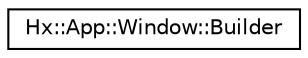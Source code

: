 digraph "Graphical Class Hierarchy"
{
  edge [fontname="Helvetica",fontsize="10",labelfontname="Helvetica",labelfontsize="10"];
  node [fontname="Helvetica",fontsize="10",shape=record];
  rankdir="LR";
  Node0 [label="Hx::App::Window::Builder",height=0.2,width=0.4,color="black", fillcolor="white", style="filled",URL="$classHx_1_1App_1_1Window_1_1Builder.html"];
}

